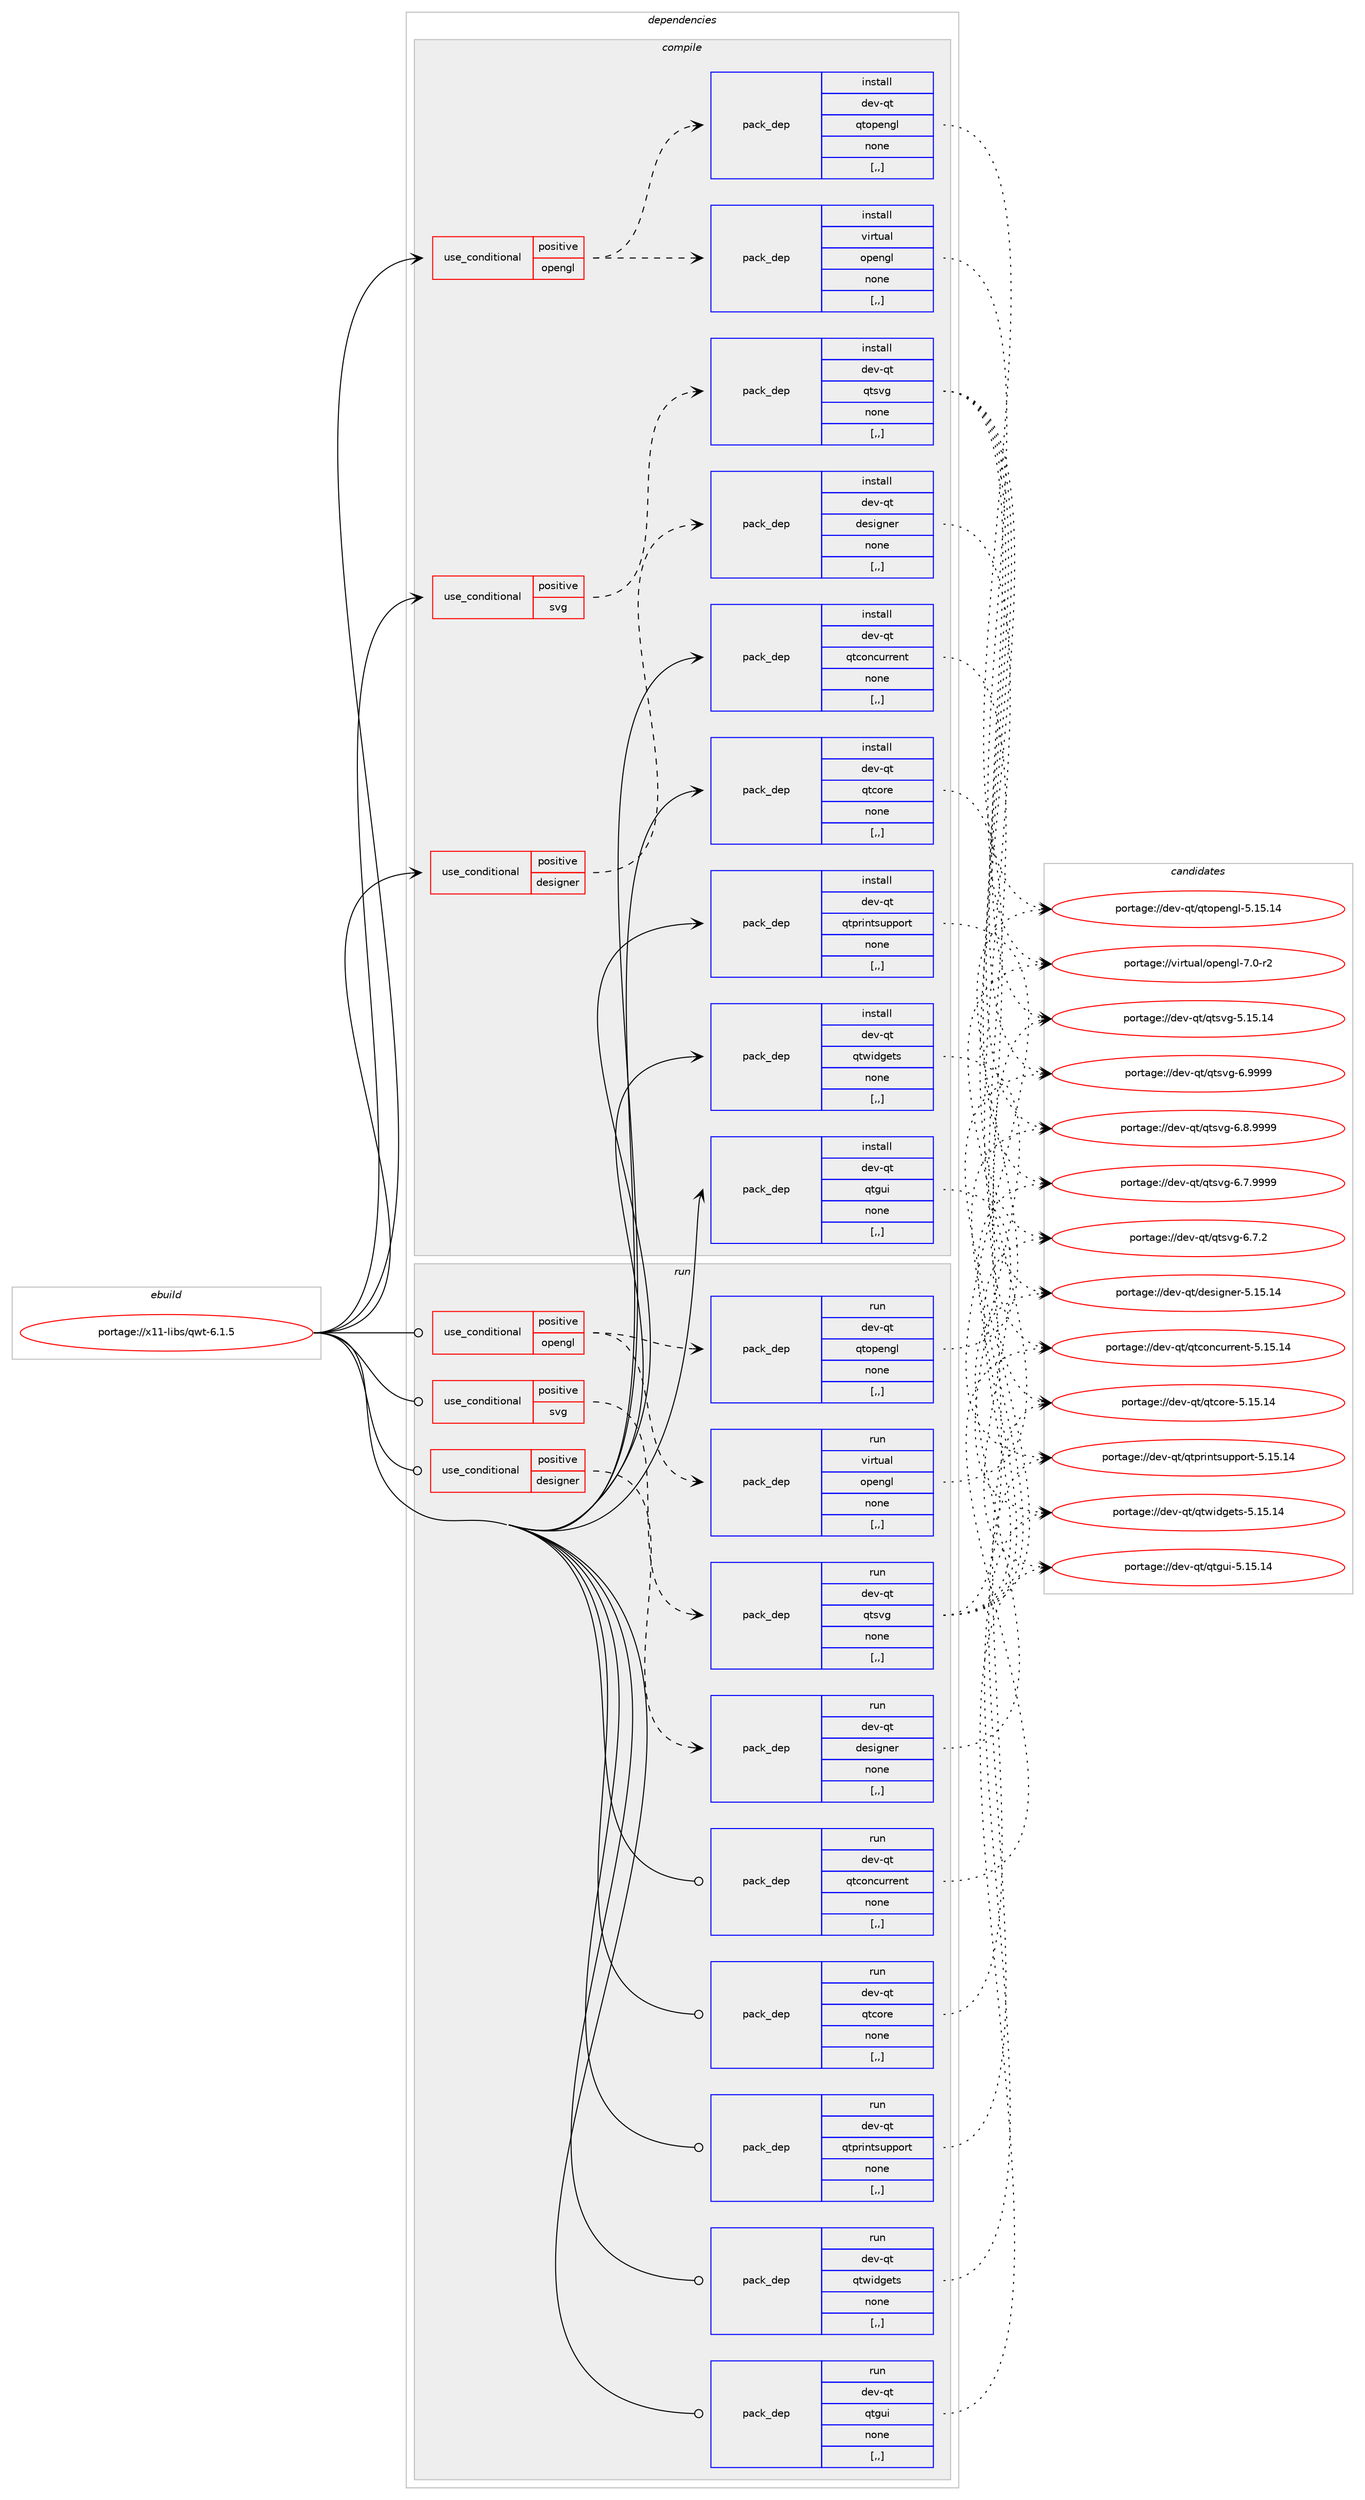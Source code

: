 digraph prolog {

# *************
# Graph options
# *************

newrank=true;
concentrate=true;
compound=true;
graph [rankdir=LR,fontname=Helvetica,fontsize=10,ranksep=1.5];#, ranksep=2.5, nodesep=0.2];
edge  [arrowhead=vee];
node  [fontname=Helvetica,fontsize=10];

# **********
# The ebuild
# **********

subgraph cluster_leftcol {
color=gray;
rank=same;
label=<<i>ebuild</i>>;
id [label="portage://x11-libs/qwt-6.1.5", color=red, width=4, href="../x11-libs/qwt-6.1.5.svg"];
}

# ****************
# The dependencies
# ****************

subgraph cluster_midcol {
color=gray;
label=<<i>dependencies</i>>;
subgraph cluster_compile {
fillcolor="#eeeeee";
style=filled;
label=<<i>compile</i>>;
subgraph cond669 {
dependency3665 [label=<<TABLE BORDER="0" CELLBORDER="1" CELLSPACING="0" CELLPADDING="4"><TR><TD ROWSPAN="3" CELLPADDING="10">use_conditional</TD></TR><TR><TD>positive</TD></TR><TR><TD>designer</TD></TR></TABLE>>, shape=none, color=red];
subgraph pack2927 {
dependency3666 [label=<<TABLE BORDER="0" CELLBORDER="1" CELLSPACING="0" CELLPADDING="4" WIDTH="220"><TR><TD ROWSPAN="6" CELLPADDING="30">pack_dep</TD></TR><TR><TD WIDTH="110">install</TD></TR><TR><TD>dev-qt</TD></TR><TR><TD>designer</TD></TR><TR><TD>none</TD></TR><TR><TD>[,,]</TD></TR></TABLE>>, shape=none, color=blue];
}
dependency3665:e -> dependency3666:w [weight=20,style="dashed",arrowhead="vee"];
}
id:e -> dependency3665:w [weight=20,style="solid",arrowhead="vee"];
subgraph cond670 {
dependency3667 [label=<<TABLE BORDER="0" CELLBORDER="1" CELLSPACING="0" CELLPADDING="4"><TR><TD ROWSPAN="3" CELLPADDING="10">use_conditional</TD></TR><TR><TD>positive</TD></TR><TR><TD>opengl</TD></TR></TABLE>>, shape=none, color=red];
subgraph pack2928 {
dependency3668 [label=<<TABLE BORDER="0" CELLBORDER="1" CELLSPACING="0" CELLPADDING="4" WIDTH="220"><TR><TD ROWSPAN="6" CELLPADDING="30">pack_dep</TD></TR><TR><TD WIDTH="110">install</TD></TR><TR><TD>dev-qt</TD></TR><TR><TD>qtopengl</TD></TR><TR><TD>none</TD></TR><TR><TD>[,,]</TD></TR></TABLE>>, shape=none, color=blue];
}
dependency3667:e -> dependency3668:w [weight=20,style="dashed",arrowhead="vee"];
subgraph pack2929 {
dependency3669 [label=<<TABLE BORDER="0" CELLBORDER="1" CELLSPACING="0" CELLPADDING="4" WIDTH="220"><TR><TD ROWSPAN="6" CELLPADDING="30">pack_dep</TD></TR><TR><TD WIDTH="110">install</TD></TR><TR><TD>virtual</TD></TR><TR><TD>opengl</TD></TR><TR><TD>none</TD></TR><TR><TD>[,,]</TD></TR></TABLE>>, shape=none, color=blue];
}
dependency3667:e -> dependency3669:w [weight=20,style="dashed",arrowhead="vee"];
}
id:e -> dependency3667:w [weight=20,style="solid",arrowhead="vee"];
subgraph cond671 {
dependency3670 [label=<<TABLE BORDER="0" CELLBORDER="1" CELLSPACING="0" CELLPADDING="4"><TR><TD ROWSPAN="3" CELLPADDING="10">use_conditional</TD></TR><TR><TD>positive</TD></TR><TR><TD>svg</TD></TR></TABLE>>, shape=none, color=red];
subgraph pack2930 {
dependency3671 [label=<<TABLE BORDER="0" CELLBORDER="1" CELLSPACING="0" CELLPADDING="4" WIDTH="220"><TR><TD ROWSPAN="6" CELLPADDING="30">pack_dep</TD></TR><TR><TD WIDTH="110">install</TD></TR><TR><TD>dev-qt</TD></TR><TR><TD>qtsvg</TD></TR><TR><TD>none</TD></TR><TR><TD>[,,]</TD></TR></TABLE>>, shape=none, color=blue];
}
dependency3670:e -> dependency3671:w [weight=20,style="dashed",arrowhead="vee"];
}
id:e -> dependency3670:w [weight=20,style="solid",arrowhead="vee"];
subgraph pack2931 {
dependency3672 [label=<<TABLE BORDER="0" CELLBORDER="1" CELLSPACING="0" CELLPADDING="4" WIDTH="220"><TR><TD ROWSPAN="6" CELLPADDING="30">pack_dep</TD></TR><TR><TD WIDTH="110">install</TD></TR><TR><TD>dev-qt</TD></TR><TR><TD>qtconcurrent</TD></TR><TR><TD>none</TD></TR><TR><TD>[,,]</TD></TR></TABLE>>, shape=none, color=blue];
}
id:e -> dependency3672:w [weight=20,style="solid",arrowhead="vee"];
subgraph pack2932 {
dependency3673 [label=<<TABLE BORDER="0" CELLBORDER="1" CELLSPACING="0" CELLPADDING="4" WIDTH="220"><TR><TD ROWSPAN="6" CELLPADDING="30">pack_dep</TD></TR><TR><TD WIDTH="110">install</TD></TR><TR><TD>dev-qt</TD></TR><TR><TD>qtcore</TD></TR><TR><TD>none</TD></TR><TR><TD>[,,]</TD></TR></TABLE>>, shape=none, color=blue];
}
id:e -> dependency3673:w [weight=20,style="solid",arrowhead="vee"];
subgraph pack2933 {
dependency3674 [label=<<TABLE BORDER="0" CELLBORDER="1" CELLSPACING="0" CELLPADDING="4" WIDTH="220"><TR><TD ROWSPAN="6" CELLPADDING="30">pack_dep</TD></TR><TR><TD WIDTH="110">install</TD></TR><TR><TD>dev-qt</TD></TR><TR><TD>qtgui</TD></TR><TR><TD>none</TD></TR><TR><TD>[,,]</TD></TR></TABLE>>, shape=none, color=blue];
}
id:e -> dependency3674:w [weight=20,style="solid",arrowhead="vee"];
subgraph pack2934 {
dependency3675 [label=<<TABLE BORDER="0" CELLBORDER="1" CELLSPACING="0" CELLPADDING="4" WIDTH="220"><TR><TD ROWSPAN="6" CELLPADDING="30">pack_dep</TD></TR><TR><TD WIDTH="110">install</TD></TR><TR><TD>dev-qt</TD></TR><TR><TD>qtprintsupport</TD></TR><TR><TD>none</TD></TR><TR><TD>[,,]</TD></TR></TABLE>>, shape=none, color=blue];
}
id:e -> dependency3675:w [weight=20,style="solid",arrowhead="vee"];
subgraph pack2935 {
dependency3676 [label=<<TABLE BORDER="0" CELLBORDER="1" CELLSPACING="0" CELLPADDING="4" WIDTH="220"><TR><TD ROWSPAN="6" CELLPADDING="30">pack_dep</TD></TR><TR><TD WIDTH="110">install</TD></TR><TR><TD>dev-qt</TD></TR><TR><TD>qtwidgets</TD></TR><TR><TD>none</TD></TR><TR><TD>[,,]</TD></TR></TABLE>>, shape=none, color=blue];
}
id:e -> dependency3676:w [weight=20,style="solid",arrowhead="vee"];
}
subgraph cluster_compileandrun {
fillcolor="#eeeeee";
style=filled;
label=<<i>compile and run</i>>;
}
subgraph cluster_run {
fillcolor="#eeeeee";
style=filled;
label=<<i>run</i>>;
subgraph cond672 {
dependency3677 [label=<<TABLE BORDER="0" CELLBORDER="1" CELLSPACING="0" CELLPADDING="4"><TR><TD ROWSPAN="3" CELLPADDING="10">use_conditional</TD></TR><TR><TD>positive</TD></TR><TR><TD>designer</TD></TR></TABLE>>, shape=none, color=red];
subgraph pack2936 {
dependency3678 [label=<<TABLE BORDER="0" CELLBORDER="1" CELLSPACING="0" CELLPADDING="4" WIDTH="220"><TR><TD ROWSPAN="6" CELLPADDING="30">pack_dep</TD></TR><TR><TD WIDTH="110">run</TD></TR><TR><TD>dev-qt</TD></TR><TR><TD>designer</TD></TR><TR><TD>none</TD></TR><TR><TD>[,,]</TD></TR></TABLE>>, shape=none, color=blue];
}
dependency3677:e -> dependency3678:w [weight=20,style="dashed",arrowhead="vee"];
}
id:e -> dependency3677:w [weight=20,style="solid",arrowhead="odot"];
subgraph cond673 {
dependency3679 [label=<<TABLE BORDER="0" CELLBORDER="1" CELLSPACING="0" CELLPADDING="4"><TR><TD ROWSPAN="3" CELLPADDING="10">use_conditional</TD></TR><TR><TD>positive</TD></TR><TR><TD>opengl</TD></TR></TABLE>>, shape=none, color=red];
subgraph pack2937 {
dependency3680 [label=<<TABLE BORDER="0" CELLBORDER="1" CELLSPACING="0" CELLPADDING="4" WIDTH="220"><TR><TD ROWSPAN="6" CELLPADDING="30">pack_dep</TD></TR><TR><TD WIDTH="110">run</TD></TR><TR><TD>dev-qt</TD></TR><TR><TD>qtopengl</TD></TR><TR><TD>none</TD></TR><TR><TD>[,,]</TD></TR></TABLE>>, shape=none, color=blue];
}
dependency3679:e -> dependency3680:w [weight=20,style="dashed",arrowhead="vee"];
subgraph pack2938 {
dependency3681 [label=<<TABLE BORDER="0" CELLBORDER="1" CELLSPACING="0" CELLPADDING="4" WIDTH="220"><TR><TD ROWSPAN="6" CELLPADDING="30">pack_dep</TD></TR><TR><TD WIDTH="110">run</TD></TR><TR><TD>virtual</TD></TR><TR><TD>opengl</TD></TR><TR><TD>none</TD></TR><TR><TD>[,,]</TD></TR></TABLE>>, shape=none, color=blue];
}
dependency3679:e -> dependency3681:w [weight=20,style="dashed",arrowhead="vee"];
}
id:e -> dependency3679:w [weight=20,style="solid",arrowhead="odot"];
subgraph cond674 {
dependency3682 [label=<<TABLE BORDER="0" CELLBORDER="1" CELLSPACING="0" CELLPADDING="4"><TR><TD ROWSPAN="3" CELLPADDING="10">use_conditional</TD></TR><TR><TD>positive</TD></TR><TR><TD>svg</TD></TR></TABLE>>, shape=none, color=red];
subgraph pack2939 {
dependency3683 [label=<<TABLE BORDER="0" CELLBORDER="1" CELLSPACING="0" CELLPADDING="4" WIDTH="220"><TR><TD ROWSPAN="6" CELLPADDING="30">pack_dep</TD></TR><TR><TD WIDTH="110">run</TD></TR><TR><TD>dev-qt</TD></TR><TR><TD>qtsvg</TD></TR><TR><TD>none</TD></TR><TR><TD>[,,]</TD></TR></TABLE>>, shape=none, color=blue];
}
dependency3682:e -> dependency3683:w [weight=20,style="dashed",arrowhead="vee"];
}
id:e -> dependency3682:w [weight=20,style="solid",arrowhead="odot"];
subgraph pack2940 {
dependency3684 [label=<<TABLE BORDER="0" CELLBORDER="1" CELLSPACING="0" CELLPADDING="4" WIDTH="220"><TR><TD ROWSPAN="6" CELLPADDING="30">pack_dep</TD></TR><TR><TD WIDTH="110">run</TD></TR><TR><TD>dev-qt</TD></TR><TR><TD>qtconcurrent</TD></TR><TR><TD>none</TD></TR><TR><TD>[,,]</TD></TR></TABLE>>, shape=none, color=blue];
}
id:e -> dependency3684:w [weight=20,style="solid",arrowhead="odot"];
subgraph pack2941 {
dependency3685 [label=<<TABLE BORDER="0" CELLBORDER="1" CELLSPACING="0" CELLPADDING="4" WIDTH="220"><TR><TD ROWSPAN="6" CELLPADDING="30">pack_dep</TD></TR><TR><TD WIDTH="110">run</TD></TR><TR><TD>dev-qt</TD></TR><TR><TD>qtcore</TD></TR><TR><TD>none</TD></TR><TR><TD>[,,]</TD></TR></TABLE>>, shape=none, color=blue];
}
id:e -> dependency3685:w [weight=20,style="solid",arrowhead="odot"];
subgraph pack2942 {
dependency3686 [label=<<TABLE BORDER="0" CELLBORDER="1" CELLSPACING="0" CELLPADDING="4" WIDTH="220"><TR><TD ROWSPAN="6" CELLPADDING="30">pack_dep</TD></TR><TR><TD WIDTH="110">run</TD></TR><TR><TD>dev-qt</TD></TR><TR><TD>qtgui</TD></TR><TR><TD>none</TD></TR><TR><TD>[,,]</TD></TR></TABLE>>, shape=none, color=blue];
}
id:e -> dependency3686:w [weight=20,style="solid",arrowhead="odot"];
subgraph pack2943 {
dependency3687 [label=<<TABLE BORDER="0" CELLBORDER="1" CELLSPACING="0" CELLPADDING="4" WIDTH="220"><TR><TD ROWSPAN="6" CELLPADDING="30">pack_dep</TD></TR><TR><TD WIDTH="110">run</TD></TR><TR><TD>dev-qt</TD></TR><TR><TD>qtprintsupport</TD></TR><TR><TD>none</TD></TR><TR><TD>[,,]</TD></TR></TABLE>>, shape=none, color=blue];
}
id:e -> dependency3687:w [weight=20,style="solid",arrowhead="odot"];
subgraph pack2944 {
dependency3688 [label=<<TABLE BORDER="0" CELLBORDER="1" CELLSPACING="0" CELLPADDING="4" WIDTH="220"><TR><TD ROWSPAN="6" CELLPADDING="30">pack_dep</TD></TR><TR><TD WIDTH="110">run</TD></TR><TR><TD>dev-qt</TD></TR><TR><TD>qtwidgets</TD></TR><TR><TD>none</TD></TR><TR><TD>[,,]</TD></TR></TABLE>>, shape=none, color=blue];
}
id:e -> dependency3688:w [weight=20,style="solid",arrowhead="odot"];
}
}

# **************
# The candidates
# **************

subgraph cluster_choices {
rank=same;
color=gray;
label=<<i>candidates</i>>;

subgraph choice2927 {
color=black;
nodesep=1;
choice10010111845113116471001011151051031101011144553464953464952 [label="portage://dev-qt/designer-5.15.14", color=red, width=4,href="../dev-qt/designer-5.15.14.svg"];
dependency3666:e -> choice10010111845113116471001011151051031101011144553464953464952:w [style=dotted,weight="100"];
}
subgraph choice2928 {
color=black;
nodesep=1;
choice10010111845113116471131161111121011101031084553464953464952 [label="portage://dev-qt/qtopengl-5.15.14", color=red, width=4,href="../dev-qt/qtopengl-5.15.14.svg"];
dependency3668:e -> choice10010111845113116471131161111121011101031084553464953464952:w [style=dotted,weight="100"];
}
subgraph choice2929 {
color=black;
nodesep=1;
choice1181051141161179710847111112101110103108455546484511450 [label="portage://virtual/opengl-7.0-r2", color=red, width=4,href="../virtual/opengl-7.0-r2.svg"];
dependency3669:e -> choice1181051141161179710847111112101110103108455546484511450:w [style=dotted,weight="100"];
}
subgraph choice2930 {
color=black;
nodesep=1;
choice100101118451131164711311611511810345544657575757 [label="portage://dev-qt/qtsvg-6.9999", color=red, width=4,href="../dev-qt/qtsvg-6.9999.svg"];
choice1001011184511311647113116115118103455446564657575757 [label="portage://dev-qt/qtsvg-6.8.9999", color=red, width=4,href="../dev-qt/qtsvg-6.8.9999.svg"];
choice1001011184511311647113116115118103455446554657575757 [label="portage://dev-qt/qtsvg-6.7.9999", color=red, width=4,href="../dev-qt/qtsvg-6.7.9999.svg"];
choice1001011184511311647113116115118103455446554650 [label="portage://dev-qt/qtsvg-6.7.2", color=red, width=4,href="../dev-qt/qtsvg-6.7.2.svg"];
choice10010111845113116471131161151181034553464953464952 [label="portage://dev-qt/qtsvg-5.15.14", color=red, width=4,href="../dev-qt/qtsvg-5.15.14.svg"];
dependency3671:e -> choice100101118451131164711311611511810345544657575757:w [style=dotted,weight="100"];
dependency3671:e -> choice1001011184511311647113116115118103455446564657575757:w [style=dotted,weight="100"];
dependency3671:e -> choice1001011184511311647113116115118103455446554657575757:w [style=dotted,weight="100"];
dependency3671:e -> choice1001011184511311647113116115118103455446554650:w [style=dotted,weight="100"];
dependency3671:e -> choice10010111845113116471131161151181034553464953464952:w [style=dotted,weight="100"];
}
subgraph choice2931 {
color=black;
nodesep=1;
choice100101118451131164711311699111110991171141141011101164553464953464952 [label="portage://dev-qt/qtconcurrent-5.15.14", color=red, width=4,href="../dev-qt/qtconcurrent-5.15.14.svg"];
dependency3672:e -> choice100101118451131164711311699111110991171141141011101164553464953464952:w [style=dotted,weight="100"];
}
subgraph choice2932 {
color=black;
nodesep=1;
choice1001011184511311647113116991111141014553464953464952 [label="portage://dev-qt/qtcore-5.15.14", color=red, width=4,href="../dev-qt/qtcore-5.15.14.svg"];
dependency3673:e -> choice1001011184511311647113116991111141014553464953464952:w [style=dotted,weight="100"];
}
subgraph choice2933 {
color=black;
nodesep=1;
choice10010111845113116471131161031171054553464953464952 [label="portage://dev-qt/qtgui-5.15.14", color=red, width=4,href="../dev-qt/qtgui-5.15.14.svg"];
dependency3674:e -> choice10010111845113116471131161031171054553464953464952:w [style=dotted,weight="100"];
}
subgraph choice2934 {
color=black;
nodesep=1;
choice10010111845113116471131161121141051101161151171121121111141164553464953464952 [label="portage://dev-qt/qtprintsupport-5.15.14", color=red, width=4,href="../dev-qt/qtprintsupport-5.15.14.svg"];
dependency3675:e -> choice10010111845113116471131161121141051101161151171121121111141164553464953464952:w [style=dotted,weight="100"];
}
subgraph choice2935 {
color=black;
nodesep=1;
choice10010111845113116471131161191051001031011161154553464953464952 [label="portage://dev-qt/qtwidgets-5.15.14", color=red, width=4,href="../dev-qt/qtwidgets-5.15.14.svg"];
dependency3676:e -> choice10010111845113116471131161191051001031011161154553464953464952:w [style=dotted,weight="100"];
}
subgraph choice2936 {
color=black;
nodesep=1;
choice10010111845113116471001011151051031101011144553464953464952 [label="portage://dev-qt/designer-5.15.14", color=red, width=4,href="../dev-qt/designer-5.15.14.svg"];
dependency3678:e -> choice10010111845113116471001011151051031101011144553464953464952:w [style=dotted,weight="100"];
}
subgraph choice2937 {
color=black;
nodesep=1;
choice10010111845113116471131161111121011101031084553464953464952 [label="portage://dev-qt/qtopengl-5.15.14", color=red, width=4,href="../dev-qt/qtopengl-5.15.14.svg"];
dependency3680:e -> choice10010111845113116471131161111121011101031084553464953464952:w [style=dotted,weight="100"];
}
subgraph choice2938 {
color=black;
nodesep=1;
choice1181051141161179710847111112101110103108455546484511450 [label="portage://virtual/opengl-7.0-r2", color=red, width=4,href="../virtual/opengl-7.0-r2.svg"];
dependency3681:e -> choice1181051141161179710847111112101110103108455546484511450:w [style=dotted,weight="100"];
}
subgraph choice2939 {
color=black;
nodesep=1;
choice100101118451131164711311611511810345544657575757 [label="portage://dev-qt/qtsvg-6.9999", color=red, width=4,href="../dev-qt/qtsvg-6.9999.svg"];
choice1001011184511311647113116115118103455446564657575757 [label="portage://dev-qt/qtsvg-6.8.9999", color=red, width=4,href="../dev-qt/qtsvg-6.8.9999.svg"];
choice1001011184511311647113116115118103455446554657575757 [label="portage://dev-qt/qtsvg-6.7.9999", color=red, width=4,href="../dev-qt/qtsvg-6.7.9999.svg"];
choice1001011184511311647113116115118103455446554650 [label="portage://dev-qt/qtsvg-6.7.2", color=red, width=4,href="../dev-qt/qtsvg-6.7.2.svg"];
choice10010111845113116471131161151181034553464953464952 [label="portage://dev-qt/qtsvg-5.15.14", color=red, width=4,href="../dev-qt/qtsvg-5.15.14.svg"];
dependency3683:e -> choice100101118451131164711311611511810345544657575757:w [style=dotted,weight="100"];
dependency3683:e -> choice1001011184511311647113116115118103455446564657575757:w [style=dotted,weight="100"];
dependency3683:e -> choice1001011184511311647113116115118103455446554657575757:w [style=dotted,weight="100"];
dependency3683:e -> choice1001011184511311647113116115118103455446554650:w [style=dotted,weight="100"];
dependency3683:e -> choice10010111845113116471131161151181034553464953464952:w [style=dotted,weight="100"];
}
subgraph choice2940 {
color=black;
nodesep=1;
choice100101118451131164711311699111110991171141141011101164553464953464952 [label="portage://dev-qt/qtconcurrent-5.15.14", color=red, width=4,href="../dev-qt/qtconcurrent-5.15.14.svg"];
dependency3684:e -> choice100101118451131164711311699111110991171141141011101164553464953464952:w [style=dotted,weight="100"];
}
subgraph choice2941 {
color=black;
nodesep=1;
choice1001011184511311647113116991111141014553464953464952 [label="portage://dev-qt/qtcore-5.15.14", color=red, width=4,href="../dev-qt/qtcore-5.15.14.svg"];
dependency3685:e -> choice1001011184511311647113116991111141014553464953464952:w [style=dotted,weight="100"];
}
subgraph choice2942 {
color=black;
nodesep=1;
choice10010111845113116471131161031171054553464953464952 [label="portage://dev-qt/qtgui-5.15.14", color=red, width=4,href="../dev-qt/qtgui-5.15.14.svg"];
dependency3686:e -> choice10010111845113116471131161031171054553464953464952:w [style=dotted,weight="100"];
}
subgraph choice2943 {
color=black;
nodesep=1;
choice10010111845113116471131161121141051101161151171121121111141164553464953464952 [label="portage://dev-qt/qtprintsupport-5.15.14", color=red, width=4,href="../dev-qt/qtprintsupport-5.15.14.svg"];
dependency3687:e -> choice10010111845113116471131161121141051101161151171121121111141164553464953464952:w [style=dotted,weight="100"];
}
subgraph choice2944 {
color=black;
nodesep=1;
choice10010111845113116471131161191051001031011161154553464953464952 [label="portage://dev-qt/qtwidgets-5.15.14", color=red, width=4,href="../dev-qt/qtwidgets-5.15.14.svg"];
dependency3688:e -> choice10010111845113116471131161191051001031011161154553464953464952:w [style=dotted,weight="100"];
}
}

}
